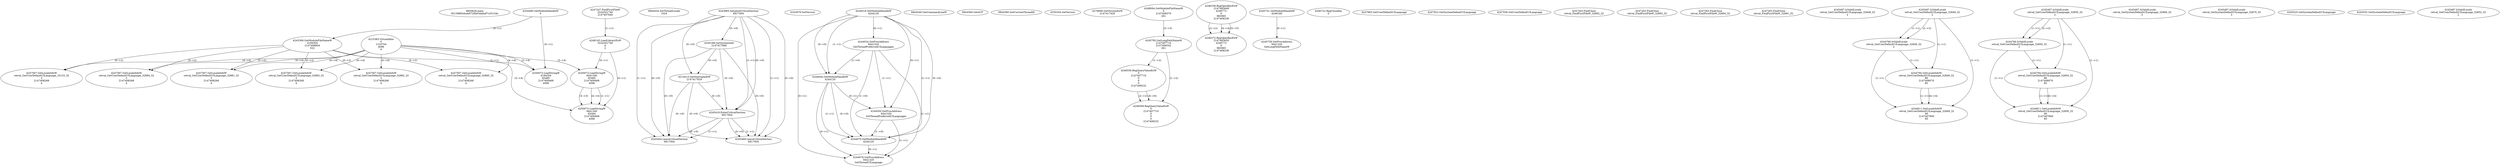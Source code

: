 // Global SCDG with merge call
digraph {
	0 [label="6850628.main
00139865dceb9720b03da6af7c25154e"]
	1 [label="4254480.GetModuleHandleW
0"]
	2 [label="6844434.SetThreadLocale
1024"]
	3 [label="4243965.InitializeCriticalSection
6917004"]
	4 [label="4243979.GetVersion
"]
	5 [label="4244018.GetModuleHandleW
4244120"]
	6 [label="4244024.GetProcAddress
9441320
GetThreadPreferredUILanguages"]
	5 -> 6 [label="(0-->1)"]
	7 [label="4244044.GetModuleHandleW
4244120"]
	5 -> 7 [label="(1-->1)"]
	5 -> 7 [label="(0-->0)"]
	6 -> 7 [label="(1-->0)"]
	8 [label="4244050.GetProcAddress
9441320
SetThreadPreferredUILanguages"]
	5 -> 8 [label="(0-->1)"]
	6 -> 8 [label="(1-->1)"]
	7 -> 8 [label="(0-->1)"]
	9 [label="4244070.GetModuleHandleW
4244120"]
	5 -> 9 [label="(1-->1)"]
	7 -> 9 [label="(1-->1)"]
	5 -> 9 [label="(0-->0)"]
	6 -> 9 [label="(1-->0)"]
	7 -> 9 [label="(0-->0)"]
	8 -> 9 [label="(1-->0)"]
	10 [label="4244076.GetProcAddress
9441320
GetThreadUILanguage"]
	5 -> 10 [label="(0-->1)"]
	6 -> 10 [label="(1-->1)"]
	7 -> 10 [label="(0-->1)"]
	8 -> 10 [label="(1-->1)"]
	9 -> 10 [label="(0-->1)"]
	11 [label="4250188.GetSystemInfo
2147417660"]
	3 -> 11 [label="(0-->0)"]
	12 [label="6844540.GetCommandLineW
"]
	13 [label="4214413.GetStartupInfoW
2147417624"]
	3 -> 13 [label="(0-->0)"]
	11 -> 13 [label="(0-->0)"]
	14 [label="6844560.GetACP
"]
	15 [label="6844580.GetCurrentThreadId
"]
	16 [label="4250204.GetVersion
"]
	17 [label="4276690.GetVersionExW
2147417420"]
	18 [label="4243306.GetModuleFileNameW
4194304
2147408904
522"]
	1 -> 18 [label="(0-->1)"]
	19 [label="4248064.GetModuleFileNameW
0
2147408370
261"]
	20 [label="4215383.VirtualAlloc
0
1310704
4096
4"]
	21 [label="4246338.RegOpenKeyExW
2147483649
4246772
0
983065
2147408236"]
	22 [label="4245741.GetModuleHandleW
4246160"]
	23 [label="4245758.GetProcAddress
9441320
GetLongPathNameW"]
	22 -> 23 [label="(0-->1)"]
	24 [label="4245785.GetLongPathNameW
2147407710
2147406542
261"]
	19 -> 24 [label="(3-->3)"]
	25 [label="4246556.RegQueryValueExW
0
2147407710
0
0
0
2147408232"]
	24 -> 25 [label="(1-->2)"]
	26 [label="4246599.RegQueryValueExW
0
2147407710
0
0
0
2147408232"]
	24 -> 26 [label="(1-->2)"]
	25 -> 26 [label="(2-->2)"]
	25 -> 26 [label="(6-->6)"]
	27 [label="4246722.RegCloseKey
0"]
	28 [label="4247883.GetUserDefaultUILanguage
"]
	29 [label="4245418.EnterCriticalSection
6917004"]
	3 -> 29 [label="(1-->1)"]
	3 -> 29 [label="(0-->0)"]
	11 -> 29 [label="(0-->0)"]
	13 -> 29 [label="(0-->0)"]
	30 [label="4245454.LeaveCriticalSection
6917004"]
	3 -> 30 [label="(1-->1)"]
	29 -> 30 [label="(1-->1)"]
	3 -> 30 [label="(0-->0)"]
	11 -> 30 [label="(0-->0)"]
	13 -> 30 [label="(0-->0)"]
	29 -> 30 [label="(0-->0)"]
	31 [label="4247923.GetSystemDefaultUILanguage
"]
	32 [label="4247558.GetUserDefaultUILanguage
"]
	33 [label="4247567.GetLocaleInfoW
retval_GetUserDefaultUILanguage_32882_32
3
2147408268
4"]
	18 -> 33 [label="(0-->2)"]
	20 -> 33 [label="(4-->4)"]
	34 [label="4247247.FindFirstFileW
3224341740
2147407640"]
	35 [label="4247263.FindClose
retval_FindFirstFileW_32892_32"]
	36 [label="4248145.LoadLibraryExW
3224341740
0
2"]
	34 -> 36 [label="(1-->1)"]
	37 [label="4250073.LoadStringW
9441340
65485
2147409468
4096"]
	36 -> 37 [label="(0-->1)"]
	20 -> 37 [label="(3-->4)"]
	38 [label="4247567.GetLocaleInfoW
retval_GetUserDefaultUILanguage_32883_32
3
2147408268
4"]
	18 -> 38 [label="(0-->2)"]
	20 -> 38 [label="(4-->4)"]
	39 [label="4247263.FindClose
retval_FindFirstFileW_32893_32"]
	40 [label="4247567.GetLocaleInfoW
retval_GetUserDefaultUILanguage_32884_32
3
2147408268
4"]
	18 -> 40 [label="(0-->2)"]
	20 -> 40 [label="(4-->4)"]
	41 [label="4247263.FindClose
retval_FindFirstFileW_32894_32"]
	42 [label="4247567.GetLocaleInfoW
retval_GetUserDefaultUILanguage_32885_32
3
2147408268
4"]
	18 -> 42 [label="(0-->2)"]
	20 -> 42 [label="(4-->4)"]
	43 [label="4250073.LoadStringW
4194304
65485
2147409468
4096"]
	1 -> 43 [label="(0-->1)"]
	18 -> 43 [label="(1-->1)"]
	20 -> 43 [label="(3-->4)"]
	44 [label="4246372.RegOpenKeyExW
2147483650
4246772
0
983065
2147408236"]
	21 -> 44 [label="(2-->2)"]
	21 -> 44 [label="(4-->4)"]
	21 -> 44 [label="(5-->5)"]
	45 [label="4247567.GetLocaleInfoW
retval_GetUserDefaultUILanguage_33133_32
3
2147408268
4"]
	18 -> 45 [label="(0-->2)"]
	20 -> 45 [label="(4-->4)"]
	46 [label="4247567.GetLocaleInfoW
retval_GetUserDefaultUILanguage_32881_32
3
2147408268
4"]
	18 -> 46 [label="(0-->2)"]
	20 -> 46 [label="(4-->4)"]
	47 [label="4247263.FindClose
retval_FindFirstFileW_32891_32"]
	48 [label="4250073.LoadStringW
9441340
65484
2147409468
4096"]
	36 -> 48 [label="(0-->1)"]
	37 -> 48 [label="(1-->1)"]
	37 -> 48 [label="(3-->3)"]
	20 -> 48 [label="(3-->4)"]
	37 -> 48 [label="(4-->4)"]
	49 [label="4245469.LeaveCriticalSection
6917004"]
	3 -> 49 [label="(1-->1)"]
	29 -> 49 [label="(1-->1)"]
	3 -> 49 [label="(0-->0)"]
	11 -> 49 [label="(0-->0)"]
	13 -> 49 [label="(0-->0)"]
	29 -> 49 [label="(0-->0)"]
	50 [label="4245487.IsValidLocale
retval_GetUserDefaultUILanguage_32848_32
2"]
	51 [label="4245487.IsValidLocale
retval_GetUserDefaultUILanguage_32849_32
2"]
	52 [label="4245487.IsValidLocale
retval_GetUserDefaultUILanguage_32850_32
2"]
	53 [label="4245487.IsValidLocale
retval_GetSystemDefaultUILanguage_32869_32
2"]
	54 [label="4245487.IsValidLocale
retval_GetSystemDefaultUILanguage_32870_32
2"]
	55 [label="4244766.IsValidLocale
retval_GetUserDefaultUILanguage_32849_32
2"]
	51 -> 55 [label="(1-->1)"]
	51 -> 55 [label="(2-->2)"]
	56 [label="4244794.GetLocaleInfoW
retval_GetUserDefaultUILanguage_32849_32
89
2147408070
85"]
	51 -> 56 [label="(1-->1)"]
	55 -> 56 [label="(1-->1)"]
	57 [label="4244811.GetLocaleInfoW
retval_GetUserDefaultUILanguage_32849_32
90
2147407900
85"]
	51 -> 57 [label="(1-->1)"]
	55 -> 57 [label="(1-->1)"]
	56 -> 57 [label="(1-->1)"]
	56 -> 57 [label="(4-->4)"]
	58 [label="4245525.GetSystemDefaultUILanguage
"]
	59 [label="4245552.GetSystemDefaultUILanguage
"]
	60 [label="4244766.IsValidLocale
retval_GetUserDefaultUILanguage_32850_32
2"]
	52 -> 60 [label="(1-->1)"]
	52 -> 60 [label="(2-->2)"]
	61 [label="4244794.GetLocaleInfoW
retval_GetUserDefaultUILanguage_32850_32
89
2147408070
85"]
	52 -> 61 [label="(1-->1)"]
	60 -> 61 [label="(1-->1)"]
	62 [label="4244811.GetLocaleInfoW
retval_GetUserDefaultUILanguage_32850_32
90
2147407900
85"]
	52 -> 62 [label="(1-->1)"]
	60 -> 62 [label="(1-->1)"]
	61 -> 62 [label="(1-->1)"]
	61 -> 62 [label="(4-->4)"]
	63 [label="4245487.IsValidLocale
retval_GetUserDefaultUILanguage_32852_32
2"]
}

